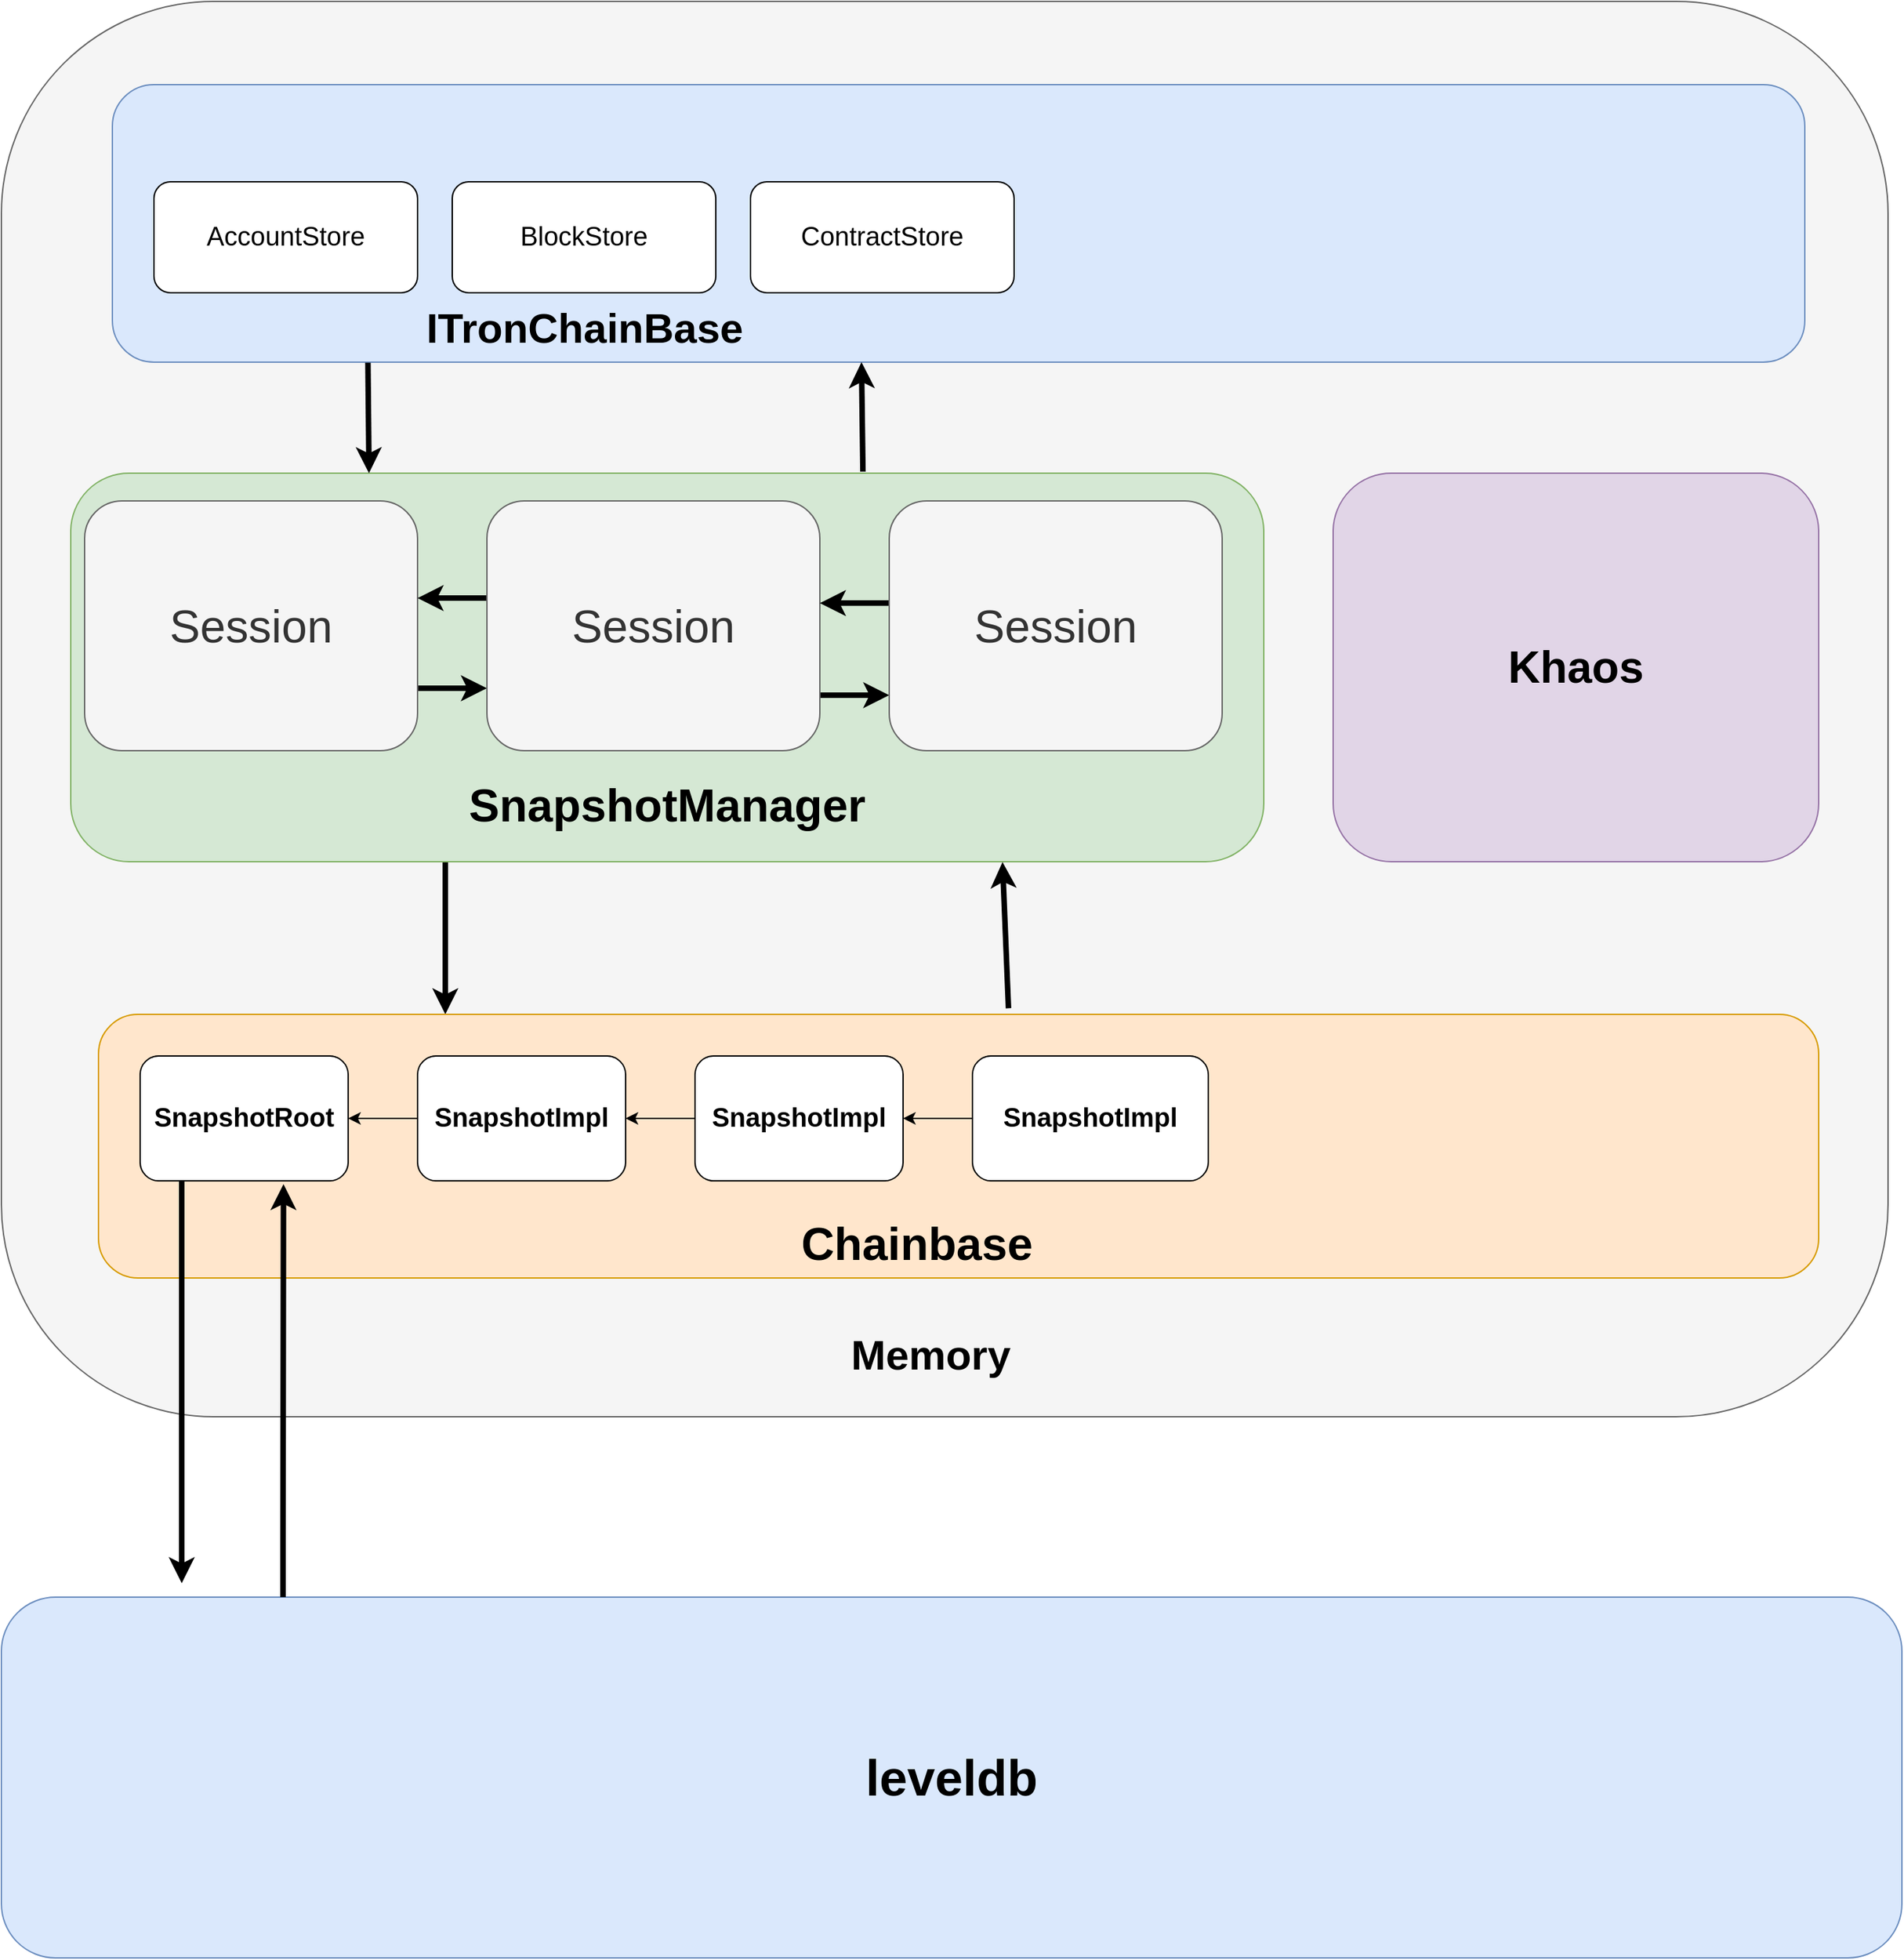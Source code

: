 <mxfile version="20.2.4" type="github">
  <diagram id="pWBxaIBoDNs736sIazqd" name="第 1 页">
    <mxGraphModel dx="3582" dy="1365" grid="1" gridSize="10" guides="1" tooltips="1" connect="1" arrows="1" fold="1" page="1" pageScale="1" pageWidth="827" pageHeight="1169" math="0" shadow="0">
      <root>
        <mxCell id="0" />
        <mxCell id="1" parent="0" />
        <mxCell id="UKfnxawZgVlUQVp_VntX-5" value="" style="rounded=1;whiteSpace=wrap;html=1;fontSize=19;fillColor=#f5f5f5;fontColor=#333333;strokeColor=#666666;" vertex="1" parent="1">
          <mxGeometry x="-40" y="100" width="1360" height="1020" as="geometry" />
        </mxCell>
        <mxCell id="UKfnxawZgVlUQVp_VntX-2" value="&lt;font style=&quot;font-size: 36px;&quot;&gt;leveldb&lt;/font&gt;" style="rounded=1;whiteSpace=wrap;html=1;fontStyle=1;fontSize=19;fillColor=#dae8fc;strokeColor=#6c8ebf;" vertex="1" parent="1">
          <mxGeometry x="-40" y="1250" width="1370" height="260" as="geometry" />
        </mxCell>
        <mxCell id="UKfnxawZgVlUQVp_VntX-3" value="&lt;b&gt;&lt;font style=&quot;font-size: 32px;&quot;&gt;Khaos&lt;/font&gt;&lt;/b&gt;" style="rounded=1;whiteSpace=wrap;html=1;fontSize=19;fillColor=#e1d5e7;strokeColor=#9673a6;" vertex="1" parent="1">
          <mxGeometry x="920" y="440" width="350" height="280" as="geometry" />
        </mxCell>
        <mxCell id="UKfnxawZgVlUQVp_VntX-21" style="edgeStyle=orthogonalEdgeStyle;rounded=0;orthogonalLoop=1;jettySize=auto;html=1;fontSize=19;strokeWidth=4;" edge="1" parent="1" source="UKfnxawZgVlUQVp_VntX-4" target="UKfnxawZgVlUQVp_VntX-9">
          <mxGeometry relative="1" as="geometry">
            <Array as="points">
              <mxPoint x="280" y="730" />
              <mxPoint x="280" y="730" />
            </Array>
          </mxGeometry>
        </mxCell>
        <mxCell id="UKfnxawZgVlUQVp_VntX-9" value="" style="rounded=1;whiteSpace=wrap;html=1;fontSize=19;fillColor=#ffe6cc;strokeColor=#d79b00;" vertex="1" parent="1">
          <mxGeometry x="30" y="830" width="1240" height="190" as="geometry" />
        </mxCell>
        <mxCell id="UKfnxawZgVlUQVp_VntX-54" style="edgeStyle=orthogonalEdgeStyle;rounded=0;orthogonalLoop=1;jettySize=auto;html=1;entryX=0.689;entryY=1.026;entryDx=0;entryDy=0;entryPerimeter=0;fontSize=33;strokeWidth=4;" edge="1" parent="1" source="UKfnxawZgVlUQVp_VntX-2" target="UKfnxawZgVlUQVp_VntX-17">
          <mxGeometry relative="1" as="geometry">
            <Array as="points">
              <mxPoint x="163" y="1210" />
              <mxPoint x="163" y="1210" />
            </Array>
          </mxGeometry>
        </mxCell>
        <mxCell id="UKfnxawZgVlUQVp_VntX-4" value="&lt;font size=&quot;1&quot; style=&quot;&quot;&gt;&lt;b style=&quot;font-size: 33px;&quot;&gt;&lt;br&gt;&lt;br&gt;&lt;br&gt;&lt;br&gt;&lt;br&gt;SnapshotManager&lt;/b&gt;&lt;/font&gt;" style="rounded=1;whiteSpace=wrap;html=1;fontSize=19;fillColor=#d5e8d4;strokeColor=#82b366;" vertex="1" parent="1">
          <mxGeometry x="10" y="440" width="860" height="280" as="geometry" />
        </mxCell>
        <mxCell id="UKfnxawZgVlUQVp_VntX-14" value="" style="edgeStyle=orthogonalEdgeStyle;rounded=0;orthogonalLoop=1;jettySize=auto;html=1;fontSize=19;" edge="1" parent="1" source="UKfnxawZgVlUQVp_VntX-10" target="UKfnxawZgVlUQVp_VntX-13">
          <mxGeometry relative="1" as="geometry" />
        </mxCell>
        <mxCell id="UKfnxawZgVlUQVp_VntX-10" value="SnapshotImpl" style="rounded=1;whiteSpace=wrap;html=1;fontSize=19;fontStyle=1" vertex="1" parent="1">
          <mxGeometry x="660" y="860" width="170" height="90" as="geometry" />
        </mxCell>
        <mxCell id="UKfnxawZgVlUQVp_VntX-16" value="" style="edgeStyle=orthogonalEdgeStyle;rounded=0;orthogonalLoop=1;jettySize=auto;html=1;fontSize=19;" edge="1" parent="1" source="UKfnxawZgVlUQVp_VntX-13" target="UKfnxawZgVlUQVp_VntX-15">
          <mxGeometry relative="1" as="geometry" />
        </mxCell>
        <mxCell id="UKfnxawZgVlUQVp_VntX-13" value="SnapshotImpl" style="rounded=1;whiteSpace=wrap;html=1;fontSize=19;fontStyle=1" vertex="1" parent="1">
          <mxGeometry x="460" y="860" width="150" height="90" as="geometry" />
        </mxCell>
        <mxCell id="UKfnxawZgVlUQVp_VntX-18" value="" style="edgeStyle=orthogonalEdgeStyle;rounded=0;orthogonalLoop=1;jettySize=auto;html=1;fontSize=19;" edge="1" parent="1" source="UKfnxawZgVlUQVp_VntX-15" target="UKfnxawZgVlUQVp_VntX-17">
          <mxGeometry relative="1" as="geometry" />
        </mxCell>
        <mxCell id="UKfnxawZgVlUQVp_VntX-15" value="SnapshotImpl" style="rounded=1;whiteSpace=wrap;html=1;fontSize=19;fontStyle=1" vertex="1" parent="1">
          <mxGeometry x="260" y="860" width="150" height="90" as="geometry" />
        </mxCell>
        <mxCell id="UKfnxawZgVlUQVp_VntX-53" style="edgeStyle=orthogonalEdgeStyle;rounded=0;orthogonalLoop=1;jettySize=auto;html=1;fontSize=33;strokeWidth=4;" edge="1" parent="1" source="UKfnxawZgVlUQVp_VntX-17">
          <mxGeometry relative="1" as="geometry">
            <mxPoint x="90" y="1240" as="targetPoint" />
            <Array as="points">
              <mxPoint x="90" y="1170" />
              <mxPoint x="90" y="1170" />
            </Array>
          </mxGeometry>
        </mxCell>
        <mxCell id="UKfnxawZgVlUQVp_VntX-17" value="SnapshotRoot" style="rounded=1;whiteSpace=wrap;html=1;fontSize=19;fontStyle=1" vertex="1" parent="1">
          <mxGeometry x="60" y="860" width="150" height="90" as="geometry" />
        </mxCell>
        <mxCell id="UKfnxawZgVlUQVp_VntX-23" value="&lt;b&gt;Memory&lt;/b&gt;" style="text;html=1;strokeColor=none;fillColor=none;align=center;verticalAlign=middle;whiteSpace=wrap;rounded=0;fontSize=30;" vertex="1" parent="1">
          <mxGeometry x="600" y="1060" width="60" height="30" as="geometry" />
        </mxCell>
        <mxCell id="UKfnxawZgVlUQVp_VntX-25" value="" style="rounded=1;whiteSpace=wrap;html=1;fontSize=30;fillColor=#dae8fc;strokeColor=#6c8ebf;" vertex="1" parent="1">
          <mxGeometry x="40" y="160" width="1220" height="200" as="geometry" />
        </mxCell>
        <mxCell id="UKfnxawZgVlUQVp_VntX-22" value="AccountStore" style="rounded=1;whiteSpace=wrap;html=1;fontSize=19;" vertex="1" parent="1">
          <mxGeometry x="70" y="230" width="190" height="80" as="geometry" />
        </mxCell>
        <mxCell id="UKfnxawZgVlUQVp_VntX-26" value="&lt;b&gt;ITronChainBase&lt;/b&gt;" style="text;html=1;strokeColor=none;fillColor=none;align=center;verticalAlign=middle;whiteSpace=wrap;rounded=0;fontSize=30;" vertex="1" parent="1">
          <mxGeometry x="327.5" y="320" width="105" height="30" as="geometry" />
        </mxCell>
        <mxCell id="UKfnxawZgVlUQVp_VntX-27" value="BlockStore" style="rounded=1;whiteSpace=wrap;html=1;fontSize=19;" vertex="1" parent="1">
          <mxGeometry x="285" y="230" width="190" height="80" as="geometry" />
        </mxCell>
        <mxCell id="UKfnxawZgVlUQVp_VntX-28" value="ContractStore" style="rounded=1;whiteSpace=wrap;html=1;fontSize=19;" vertex="1" parent="1">
          <mxGeometry x="500" y="230" width="190" height="80" as="geometry" />
        </mxCell>
        <mxCell id="UKfnxawZgVlUQVp_VntX-33" value="" style="endArrow=classic;html=1;rounded=0;fontSize=26;entryX=0.25;entryY=0;entryDx=0;entryDy=0;exitX=0.151;exitY=1.002;exitDx=0;exitDy=0;exitPerimeter=0;strokeWidth=4;" edge="1" parent="1" source="UKfnxawZgVlUQVp_VntX-25" target="UKfnxawZgVlUQVp_VntX-4">
          <mxGeometry width="50" height="50" relative="1" as="geometry">
            <mxPoint x="250" y="400" as="sourcePoint" />
            <mxPoint x="300" y="350" as="targetPoint" />
          </mxGeometry>
        </mxCell>
        <mxCell id="UKfnxawZgVlUQVp_VntX-35" value="" style="endArrow=classic;html=1;rounded=0;fontSize=26;exitX=0.664;exitY=-0.004;exitDx=0;exitDy=0;exitPerimeter=0;strokeWidth=4;" edge="1" parent="1" source="UKfnxawZgVlUQVp_VntX-4">
          <mxGeometry width="50" height="50" relative="1" as="geometry">
            <mxPoint x="530" y="410" as="sourcePoint" />
            <mxPoint x="580" y="360" as="targetPoint" />
          </mxGeometry>
        </mxCell>
        <mxCell id="UKfnxawZgVlUQVp_VntX-36" value="" style="endArrow=classic;html=1;rounded=0;fontSize=26;strokeWidth=4;exitX=0.529;exitY=-0.023;exitDx=0;exitDy=0;exitPerimeter=0;entryX=0.781;entryY=1.001;entryDx=0;entryDy=0;entryPerimeter=0;" edge="1" parent="1" source="UKfnxawZgVlUQVp_VntX-9" target="UKfnxawZgVlUQVp_VntX-4">
          <mxGeometry width="50" height="50" relative="1" as="geometry">
            <mxPoint x="680" y="740" as="sourcePoint" />
            <mxPoint x="680" y="730" as="targetPoint" />
          </mxGeometry>
        </mxCell>
        <mxCell id="UKfnxawZgVlUQVp_VntX-42" style="edgeStyle=orthogonalEdgeStyle;rounded=0;orthogonalLoop=1;jettySize=auto;html=1;exitX=1;exitY=0.75;exitDx=0;exitDy=0;entryX=0;entryY=0.75;entryDx=0;entryDy=0;fontSize=33;strokeWidth=4;" edge="1" parent="1" source="UKfnxawZgVlUQVp_VntX-37" target="UKfnxawZgVlUQVp_VntX-38">
          <mxGeometry relative="1" as="geometry" />
        </mxCell>
        <mxCell id="UKfnxawZgVlUQVp_VntX-37" value="Session" style="rounded=1;whiteSpace=wrap;html=1;fontSize=33;fillColor=#f5f5f5;fontColor=#333333;strokeColor=#666666;" vertex="1" parent="1">
          <mxGeometry x="20" y="460" width="240" height="180" as="geometry" />
        </mxCell>
        <mxCell id="UKfnxawZgVlUQVp_VntX-40" style="edgeStyle=orthogonalEdgeStyle;rounded=0;orthogonalLoop=1;jettySize=auto;html=1;fontSize=33;strokeWidth=4;" edge="1" parent="1" source="UKfnxawZgVlUQVp_VntX-38" target="UKfnxawZgVlUQVp_VntX-39">
          <mxGeometry relative="1" as="geometry">
            <Array as="points">
              <mxPoint x="560" y="600" />
              <mxPoint x="560" y="600" />
            </Array>
          </mxGeometry>
        </mxCell>
        <mxCell id="UKfnxawZgVlUQVp_VntX-41" value="" style="edgeStyle=orthogonalEdgeStyle;rounded=0;orthogonalLoop=1;jettySize=auto;html=1;fontSize=33;strokeWidth=4;" edge="1" parent="1" source="UKfnxawZgVlUQVp_VntX-38" target="UKfnxawZgVlUQVp_VntX-37">
          <mxGeometry relative="1" as="geometry">
            <Array as="points">
              <mxPoint x="290" y="530" />
              <mxPoint x="290" y="530" />
            </Array>
          </mxGeometry>
        </mxCell>
        <mxCell id="UKfnxawZgVlUQVp_VntX-38" value="Session" style="rounded=1;whiteSpace=wrap;html=1;fontSize=33;fillColor=#f5f5f5;fontColor=#333333;strokeColor=#666666;" vertex="1" parent="1">
          <mxGeometry x="310" y="460" width="240" height="180" as="geometry" />
        </mxCell>
        <mxCell id="UKfnxawZgVlUQVp_VntX-43" style="edgeStyle=orthogonalEdgeStyle;rounded=0;orthogonalLoop=1;jettySize=auto;html=1;exitX=0.003;exitY=0.409;exitDx=0;exitDy=0;entryX=1;entryY=0.409;entryDx=0;entryDy=0;fontSize=33;strokeWidth=4;entryPerimeter=0;exitPerimeter=0;" edge="1" parent="1" source="UKfnxawZgVlUQVp_VntX-39" target="UKfnxawZgVlUQVp_VntX-38">
          <mxGeometry relative="1" as="geometry" />
        </mxCell>
        <mxCell id="UKfnxawZgVlUQVp_VntX-39" value="Session" style="rounded=1;whiteSpace=wrap;html=1;fontSize=33;fillColor=#f5f5f5;fontColor=#333333;strokeColor=#666666;" vertex="1" parent="1">
          <mxGeometry x="600" y="460" width="240" height="180" as="geometry" />
        </mxCell>
        <mxCell id="UKfnxawZgVlUQVp_VntX-44" value="&lt;b&gt;Chainbase&lt;/b&gt;" style="text;html=1;strokeColor=none;fillColor=none;align=center;verticalAlign=middle;whiteSpace=wrap;rounded=0;fontSize=33;" vertex="1" parent="1">
          <mxGeometry x="590" y="980" width="60" height="30" as="geometry" />
        </mxCell>
      </root>
    </mxGraphModel>
  </diagram>
</mxfile>

